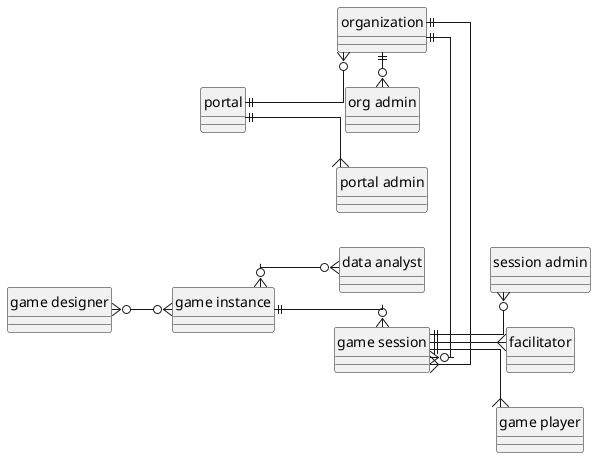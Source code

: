 @startuml

' config
hide circle
skinparam linetype ortho
left to right direction

' objects
entity "portal" as portal { }
entity "organization" as organization { }
entity "game instance" as game { }
entity "game session" as session { }

entity "portal admin" as padmin { }
entity "org admin" as oadmin { } 
entity "session admin" as sadmin { }
entity "game designer" as designer { }
entity "facilitator" as facilitator { }
entity "data analyst" as analyst { }
entity "game player" as player { }

' relations
game ||--o{ session
portal ||--{ padmin
portal ||--o{ organization
organization ||-o{ oadmin
organization ||-o{ session
session ||--{ player
session ||--{ facilitator
session ||--o{ sadmin
organization ||--{ session
designer }o--o{ game
game }o--o{ analyst

@enduml
